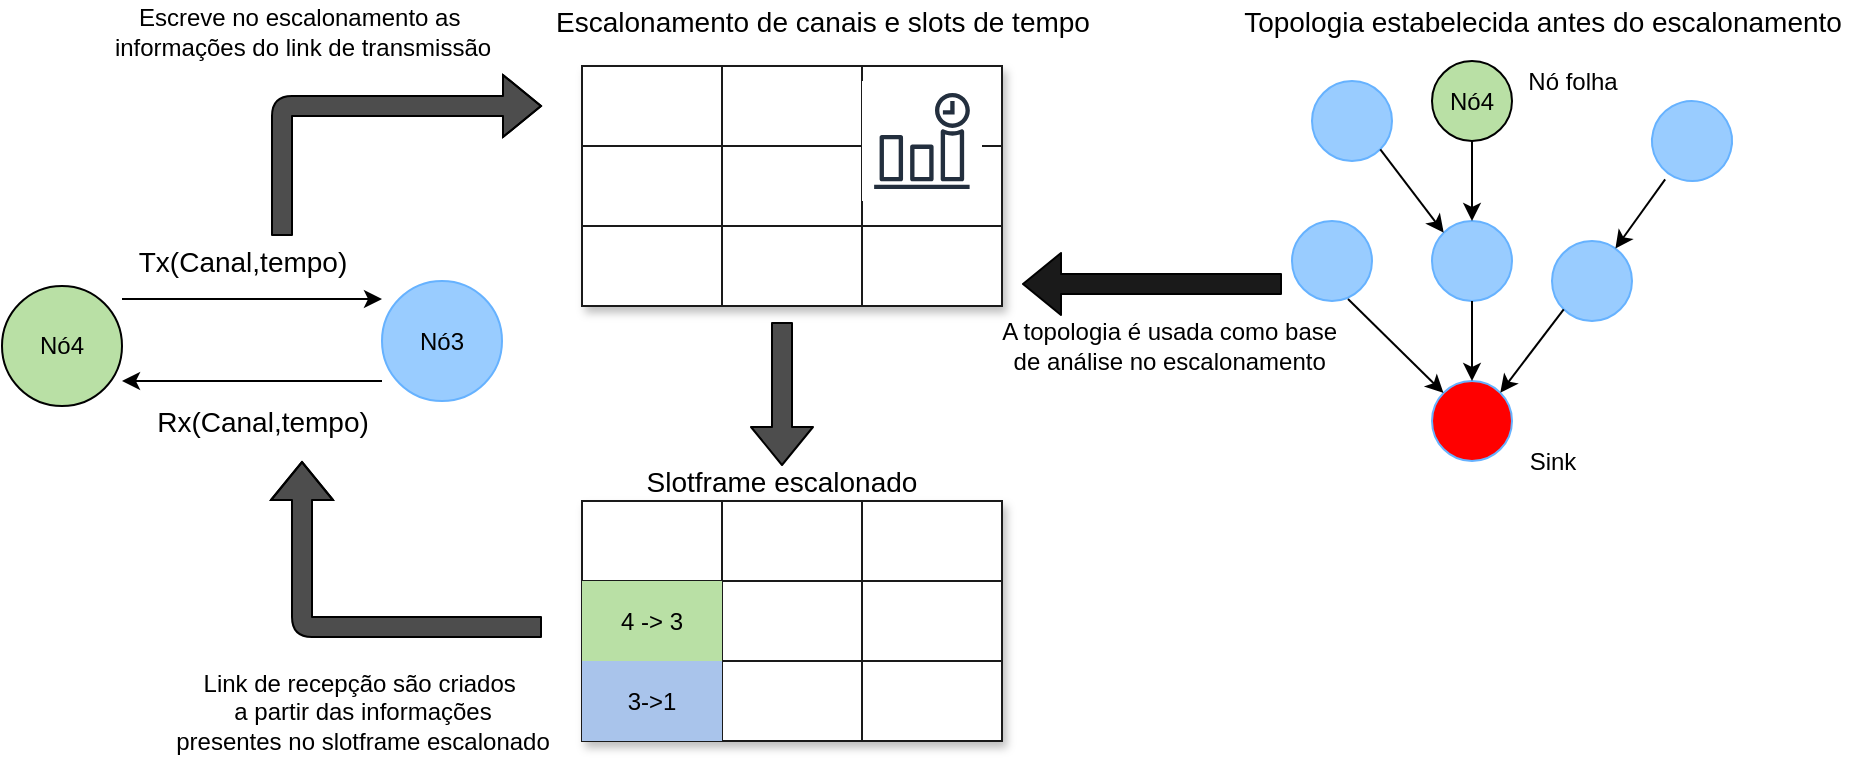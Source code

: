 <mxfile version="14.5.0" type="github"><diagram id="JNzp1-i2sXnSFMthLjee" name="Page-1"><mxGraphModel dx="1026" dy="1646" grid="1" gridSize="10" guides="1" tooltips="1" connect="1" arrows="1" fold="1" page="1" pageScale="1" pageWidth="850" pageHeight="1100" math="0" shadow="0"><root><mxCell id="0"/><mxCell id="1" parent="0"/><mxCell id="tU-GLA4lSbvQyKBPeBxB-1" value="Nó4" style="ellipse;whiteSpace=wrap;html=1;aspect=fixed;fillColor=#B9E0A5;" vertex="1" parent="1"><mxGeometry x="60" y="110" width="60" height="60" as="geometry"/></mxCell><mxCell id="tU-GLA4lSbvQyKBPeBxB-7" value="" style="endArrow=classic;html=1;fillColor=#FFFFFF;" edge="1" parent="1"><mxGeometry width="50" height="50" relative="1" as="geometry"><mxPoint x="120" y="116.5" as="sourcePoint"/><mxPoint x="250" y="116.5" as="targetPoint"/></mxGeometry></mxCell><mxCell id="tU-GLA4lSbvQyKBPeBxB-34" value="&lt;font style=&quot;font-size: 14px&quot;&gt;Tx(Canal,tempo)&lt;/font&gt;" style="text;html=1;align=center;verticalAlign=middle;resizable=0;points=[];autosize=1;" vertex="1" parent="1"><mxGeometry x="120" y="87.5" width="120" height="20" as="geometry"/></mxCell><mxCell id="tU-GLA4lSbvQyKBPeBxB-35" value="" style="endArrow=classic;html=1;fillColor=#FFFFFF;entryX=1;entryY=0.833;entryDx=0;entryDy=0;entryPerimeter=0;" edge="1" parent="1"><mxGeometry width="50" height="50" relative="1" as="geometry"><mxPoint x="250" y="157.5" as="sourcePoint"/><mxPoint x="120" y="157.48" as="targetPoint"/></mxGeometry></mxCell><mxCell id="tU-GLA4lSbvQyKBPeBxB-37" value="&lt;font style=&quot;font-size: 14px&quot;&gt;Rx(Canal,tempo)&lt;/font&gt;" style="text;html=1;align=center;verticalAlign=middle;resizable=0;points=[];autosize=1;" vertex="1" parent="1"><mxGeometry x="130" y="167.5" width="120" height="20" as="geometry"/></mxCell><mxCell id="tU-GLA4lSbvQyKBPeBxB-38" value="&lt;font style=&quot;font-size: 14px&quot;&gt;Slotframe escalonado&lt;/font&gt;" style="text;html=1;strokeColor=none;fillColor=none;align=center;verticalAlign=middle;whiteSpace=wrap;rounded=0;" vertex="1" parent="1"><mxGeometry x="375" y="197.5" width="150" height="20" as="geometry"/></mxCell><mxCell id="tU-GLA4lSbvQyKBPeBxB-39" value="" style="ellipse;whiteSpace=wrap;html=1;aspect=fixed;fillColor=#99CCFF;strokeColor=#66B2FF;" vertex="1" parent="1"><mxGeometry x="715" y="7.5" width="40" height="40" as="geometry"/></mxCell><mxCell id="tU-GLA4lSbvQyKBPeBxB-40" value="" style="ellipse;whiteSpace=wrap;html=1;aspect=fixed;fillColor=#99CCFF;strokeColor=#66B2FF;rotation=15;" vertex="1" parent="1"><mxGeometry x="885" y="17.5" width="40" height="40" as="geometry"/></mxCell><mxCell id="tU-GLA4lSbvQyKBPeBxB-41" value="" style="ellipse;whiteSpace=wrap;html=1;aspect=fixed;fillColor=#99CCFF;strokeColor=#66B2FF;" vertex="1" parent="1"><mxGeometry x="775" y="77.5" width="40" height="40" as="geometry"/></mxCell><mxCell id="tU-GLA4lSbvQyKBPeBxB-42" value="" style="ellipse;whiteSpace=wrap;html=1;aspect=fixed;fillColor=#99CCFF;strokeColor=#66B2FF;" vertex="1" parent="1"><mxGeometry x="705" y="77.5" width="40" height="40" as="geometry"/></mxCell><mxCell id="tU-GLA4lSbvQyKBPeBxB-43" value="" style="ellipse;whiteSpace=wrap;html=1;aspect=fixed;fillColor=#99CCFF;strokeColor=#66B2FF;" vertex="1" parent="1"><mxGeometry x="835" y="87.5" width="40" height="40" as="geometry"/></mxCell><mxCell id="tU-GLA4lSbvQyKBPeBxB-44" value="" style="ellipse;whiteSpace=wrap;html=1;aspect=fixed;fillColor=#FF0000;strokeColor=#66B2FF;" vertex="1" parent="1"><mxGeometry x="775" y="157.5" width="40" height="40" as="geometry"/></mxCell><mxCell id="tU-GLA4lSbvQyKBPeBxB-47" value="" style="endArrow=classic;html=1;fillColor=#FFFFFF;exitX=0.7;exitY=0.975;exitDx=0;exitDy=0;exitPerimeter=0;" edge="1" parent="1" source="tU-GLA4lSbvQyKBPeBxB-42" target="tU-GLA4lSbvQyKBPeBxB-44"><mxGeometry width="50" height="50" relative="1" as="geometry"><mxPoint x="715" y="187.52" as="sourcePoint"/><mxPoint x="585" y="187.5" as="targetPoint"/></mxGeometry></mxCell><mxCell id="tU-GLA4lSbvQyKBPeBxB-48" value="" style="endArrow=classic;html=1;fillColor=#FFFFFF;exitX=1;exitY=1;exitDx=0;exitDy=0;entryX=0;entryY=0;entryDx=0;entryDy=0;" edge="1" parent="1" source="tU-GLA4lSbvQyKBPeBxB-39" target="tU-GLA4lSbvQyKBPeBxB-41"><mxGeometry width="50" height="50" relative="1" as="geometry"><mxPoint x="745" y="27.5" as="sourcePoint"/><mxPoint x="775" y="75.5" as="targetPoint"/></mxGeometry></mxCell><mxCell id="tU-GLA4lSbvQyKBPeBxB-49" value="" style="endArrow=classic;html=1;fillColor=#FFFFFF;exitX=0.5;exitY=1;exitDx=0;exitDy=0;entryX=0.5;entryY=0;entryDx=0;entryDy=0;" edge="1" parent="1" source="tU-GLA4lSbvQyKBPeBxB-41" target="tU-GLA4lSbvQyKBPeBxB-44"><mxGeometry width="50" height="50" relative="1" as="geometry"><mxPoint x="759.142" y="41.642" as="sourcePoint"/><mxPoint x="795" y="85.5" as="targetPoint"/></mxGeometry></mxCell><mxCell id="tU-GLA4lSbvQyKBPeBxB-50" value="" style="endArrow=classic;html=1;fillColor=#FFFFFF;exitX=0;exitY=1;exitDx=0;exitDy=0;entryX=1;entryY=0;entryDx=0;entryDy=0;" edge="1" parent="1" source="tU-GLA4lSbvQyKBPeBxB-43" target="tU-GLA4lSbvQyKBPeBxB-44"><mxGeometry width="50" height="50" relative="1" as="geometry"><mxPoint x="769.142" y="51.642" as="sourcePoint"/><mxPoint x="805" y="95.5" as="targetPoint"/></mxGeometry></mxCell><mxCell id="tU-GLA4lSbvQyKBPeBxB-51" value="" style="endArrow=classic;html=1;fillColor=#FFFFFF;exitX=0.5;exitY=1;exitDx=0;exitDy=0;entryX=0.5;entryY=0;entryDx=0;entryDy=0;" edge="1" parent="1" target="tU-GLA4lSbvQyKBPeBxB-41"><mxGeometry width="50" height="50" relative="1" as="geometry"><mxPoint x="795" y="37.5" as="sourcePoint"/><mxPoint x="815" y="105.5" as="targetPoint"/></mxGeometry></mxCell><mxCell id="tU-GLA4lSbvQyKBPeBxB-52" value="" style="endArrow=classic;html=1;fillColor=#FFFFFF;exitX=0.3;exitY=1.05;exitDx=0;exitDy=0;exitPerimeter=0;" edge="1" parent="1" source="tU-GLA4lSbvQyKBPeBxB-40" target="tU-GLA4lSbvQyKBPeBxB-43"><mxGeometry width="50" height="50" relative="1" as="geometry"><mxPoint x="881" y="41.5" as="sourcePoint"/><mxPoint x="825" y="115.5" as="targetPoint"/></mxGeometry></mxCell><mxCell id="tU-GLA4lSbvQyKBPeBxB-53" value="Sink" style="text;html=1;align=center;verticalAlign=middle;resizable=0;points=[];autosize=1;" vertex="1" parent="1"><mxGeometry x="815" y="187.5" width="40" height="20" as="geometry"/></mxCell><mxCell id="tU-GLA4lSbvQyKBPeBxB-54" value="Nó4" style="ellipse;whiteSpace=wrap;html=1;aspect=fixed;fillColor=#B9E0A5;" vertex="1" parent="1"><mxGeometry x="775" y="-2.5" width="40" height="40" as="geometry"/></mxCell><mxCell id="tU-GLA4lSbvQyKBPeBxB-56" value="Nó3" style="ellipse;whiteSpace=wrap;html=1;aspect=fixed;fillColor=#99CCFF;strokeColor=#66B2FF;" vertex="1" parent="1"><mxGeometry x="250" y="107.5" width="60" height="60" as="geometry"/></mxCell><mxCell id="tU-GLA4lSbvQyKBPeBxB-57" value="&lt;font style=&quot;font-size: 14px&quot;&gt;Topologia estabelecida antes do escalonamento&lt;/font&gt;" style="text;html=1;align=center;verticalAlign=middle;resizable=0;points=[];autosize=1;" vertex="1" parent="1"><mxGeometry x="675" y="-32.5" width="310" height="20" as="geometry"/></mxCell><mxCell id="tU-GLA4lSbvQyKBPeBxB-60" value="" style="shape=flexArrow;endArrow=classic;html=1;fillColor=#4D4D4D;" edge="1" parent="1"><mxGeometry width="50" height="50" relative="1" as="geometry"><mxPoint x="200" y="85" as="sourcePoint"/><mxPoint x="330" y="20" as="targetPoint"/><Array as="points"><mxPoint x="200" y="20"/></Array></mxGeometry></mxCell><mxCell id="tU-GLA4lSbvQyKBPeBxB-61" value="" style="shape=flexArrow;endArrow=classic;html=1;fillColor=#1A1A1A;" edge="1" parent="1"><mxGeometry width="50" height="50" relative="1" as="geometry"><mxPoint x="700" y="109" as="sourcePoint"/><mxPoint x="570" y="109" as="targetPoint"/><Array as="points"/></mxGeometry></mxCell><mxCell id="tU-GLA4lSbvQyKBPeBxB-63" value="" style="shape=flexArrow;endArrow=classic;html=1;fillColor=#4D4D4D;" edge="1" parent="1"><mxGeometry width="50" height="50" relative="1" as="geometry"><mxPoint x="330" y="280.5" as="sourcePoint"/><mxPoint x="210" y="197.5" as="targetPoint"/><Array as="points"><mxPoint x="210" y="280.5"/></Array></mxGeometry></mxCell><mxCell id="tU-GLA4lSbvQyKBPeBxB-64" value="Escreve no escalonamento as&amp;nbsp; &lt;br&gt;informações do link de transmissão" style="text;html=1;align=center;verticalAlign=middle;resizable=0;points=[];autosize=1;" vertex="1" parent="1"><mxGeometry x="110" y="-32.5" width="200" height="30" as="geometry"/></mxCell><mxCell id="tU-GLA4lSbvQyKBPeBxB-65" value="A topologia é usada como base&amp;nbsp; &lt;br&gt;de análise no escalonamento&amp;nbsp;" style="text;html=1;align=center;verticalAlign=middle;resizable=0;points=[];autosize=1;" vertex="1" parent="1"><mxGeometry x="550" y="125" width="190" height="30" as="geometry"/></mxCell><mxCell id="tU-GLA4lSbvQyKBPeBxB-66" value="Link de recepção são criados&amp;nbsp;&lt;br&gt;&amp;nbsp;a partir das informações&amp;nbsp; &lt;br&gt;presentes no slotframe escalonado" style="text;html=1;align=center;verticalAlign=middle;resizable=0;points=[];autosize=1;" vertex="1" parent="1"><mxGeometry x="140" y="297.5" width="200" height="50" as="geometry"/></mxCell><mxCell id="tU-GLA4lSbvQyKBPeBxB-67" value="Nó folha" style="text;html=1;align=center;verticalAlign=middle;resizable=0;points=[];autosize=1;" vertex="1" parent="1"><mxGeometry x="815" y="-2.5" width="60" height="20" as="geometry"/></mxCell><mxCell id="tU-GLA4lSbvQyKBPeBxB-71" value="" style="shape=table;html=1;whiteSpace=wrap;startSize=0;container=1;collapsible=0;childLayout=tableLayout;strokeColor=#1A1A1A;fillColor=#FFFFFF;shadow=1;" vertex="1" parent="1"><mxGeometry x="350" width="210" height="120" as="geometry"/></mxCell><mxCell id="tU-GLA4lSbvQyKBPeBxB-72" value="" style="shape=partialRectangle;html=1;whiteSpace=wrap;collapsible=0;dropTarget=0;pointerEvents=0;fillColor=none;top=0;left=0;bottom=0;right=0;points=[[0,0.5],[1,0.5]];portConstraint=eastwest;" vertex="1" parent="tU-GLA4lSbvQyKBPeBxB-71"><mxGeometry width="210" height="40" as="geometry"/></mxCell><mxCell id="tU-GLA4lSbvQyKBPeBxB-73" value="" style="shape=partialRectangle;html=1;whiteSpace=wrap;connectable=0;fillColor=none;top=0;left=0;bottom=0;right=0;overflow=hidden;" vertex="1" parent="tU-GLA4lSbvQyKBPeBxB-72"><mxGeometry width="70" height="40" as="geometry"/></mxCell><mxCell id="tU-GLA4lSbvQyKBPeBxB-74" value="" style="shape=partialRectangle;html=1;whiteSpace=wrap;connectable=0;fillColor=none;top=0;left=0;bottom=0;right=0;overflow=hidden;" vertex="1" parent="tU-GLA4lSbvQyKBPeBxB-72"><mxGeometry x="70" width="70" height="40" as="geometry"/></mxCell><mxCell id="tU-GLA4lSbvQyKBPeBxB-75" value="" style="shape=partialRectangle;html=1;whiteSpace=wrap;connectable=0;fillColor=none;top=0;left=0;bottom=0;right=0;overflow=hidden;" vertex="1" parent="tU-GLA4lSbvQyKBPeBxB-72"><mxGeometry x="140" width="70" height="40" as="geometry"/></mxCell><mxCell id="tU-GLA4lSbvQyKBPeBxB-76" value="" style="shape=partialRectangle;html=1;whiteSpace=wrap;collapsible=0;dropTarget=0;pointerEvents=0;fillColor=none;top=0;left=0;bottom=0;right=0;points=[[0,0.5],[1,0.5]];portConstraint=eastwest;" vertex="1" parent="tU-GLA4lSbvQyKBPeBxB-71"><mxGeometry y="40" width="210" height="40" as="geometry"/></mxCell><mxCell id="tU-GLA4lSbvQyKBPeBxB-77" value="" style="shape=partialRectangle;html=1;whiteSpace=wrap;connectable=0;fillColor=none;top=0;left=0;bottom=0;right=0;overflow=hidden;" vertex="1" parent="tU-GLA4lSbvQyKBPeBxB-76"><mxGeometry width="70" height="40" as="geometry"/></mxCell><mxCell id="tU-GLA4lSbvQyKBPeBxB-78" value="" style="shape=partialRectangle;html=1;whiteSpace=wrap;connectable=0;fillColor=none;top=0;left=0;bottom=0;right=0;overflow=hidden;" vertex="1" parent="tU-GLA4lSbvQyKBPeBxB-76"><mxGeometry x="70" width="70" height="40" as="geometry"/></mxCell><mxCell id="tU-GLA4lSbvQyKBPeBxB-79" value="" style="shape=partialRectangle;html=1;whiteSpace=wrap;connectable=0;fillColor=none;top=0;left=0;bottom=0;right=0;overflow=hidden;" vertex="1" parent="tU-GLA4lSbvQyKBPeBxB-76"><mxGeometry x="140" width="70" height="40" as="geometry"/></mxCell><mxCell id="tU-GLA4lSbvQyKBPeBxB-80" value="" style="shape=partialRectangle;html=1;whiteSpace=wrap;collapsible=0;dropTarget=0;pointerEvents=0;fillColor=none;top=0;left=0;bottom=0;right=0;points=[[0,0.5],[1,0.5]];portConstraint=eastwest;" vertex="1" parent="tU-GLA4lSbvQyKBPeBxB-71"><mxGeometry y="80" width="210" height="40" as="geometry"/></mxCell><mxCell id="tU-GLA4lSbvQyKBPeBxB-81" value="" style="shape=partialRectangle;html=1;whiteSpace=wrap;connectable=0;fillColor=none;top=0;left=0;bottom=0;right=0;overflow=hidden;" vertex="1" parent="tU-GLA4lSbvQyKBPeBxB-80"><mxGeometry width="70" height="40" as="geometry"/></mxCell><mxCell id="tU-GLA4lSbvQyKBPeBxB-82" value="" style="shape=partialRectangle;html=1;whiteSpace=wrap;connectable=0;fillColor=none;top=0;left=0;bottom=0;right=0;overflow=hidden;" vertex="1" parent="tU-GLA4lSbvQyKBPeBxB-80"><mxGeometry x="70" width="70" height="40" as="geometry"/></mxCell><mxCell id="tU-GLA4lSbvQyKBPeBxB-83" value="" style="shape=partialRectangle;html=1;whiteSpace=wrap;connectable=0;fillColor=none;top=0;left=0;bottom=0;right=0;overflow=hidden;" vertex="1" parent="tU-GLA4lSbvQyKBPeBxB-80"><mxGeometry x="140" width="70" height="40" as="geometry"/></mxCell><mxCell id="tU-GLA4lSbvQyKBPeBxB-85" value="" style="shape=table;html=1;whiteSpace=wrap;startSize=0;container=1;collapsible=0;childLayout=tableLayout;strokeColor=#1A1A1A;fillColor=#FFFFFF;shadow=1;" vertex="1" parent="1"><mxGeometry x="350" y="217.5" width="210" height="120" as="geometry"/></mxCell><mxCell id="tU-GLA4lSbvQyKBPeBxB-86" value="" style="shape=partialRectangle;html=1;whiteSpace=wrap;collapsible=0;dropTarget=0;pointerEvents=0;fillColor=none;top=0;left=0;bottom=0;right=0;points=[[0,0.5],[1,0.5]];portConstraint=eastwest;" vertex="1" parent="tU-GLA4lSbvQyKBPeBxB-85"><mxGeometry width="210" height="40" as="geometry"/></mxCell><mxCell id="tU-GLA4lSbvQyKBPeBxB-87" value="" style="shape=partialRectangle;html=1;whiteSpace=wrap;connectable=0;fillColor=none;top=0;left=0;bottom=0;right=0;overflow=hidden;" vertex="1" parent="tU-GLA4lSbvQyKBPeBxB-86"><mxGeometry width="70" height="40" as="geometry"/></mxCell><mxCell id="tU-GLA4lSbvQyKBPeBxB-88" value="" style="shape=partialRectangle;html=1;whiteSpace=wrap;connectable=0;fillColor=none;top=0;left=0;bottom=0;right=0;overflow=hidden;" vertex="1" parent="tU-GLA4lSbvQyKBPeBxB-86"><mxGeometry x="70" width="70" height="40" as="geometry"/></mxCell><mxCell id="tU-GLA4lSbvQyKBPeBxB-89" value="" style="shape=partialRectangle;html=1;whiteSpace=wrap;connectable=0;fillColor=none;top=0;left=0;bottom=0;right=0;overflow=hidden;" vertex="1" parent="tU-GLA4lSbvQyKBPeBxB-86"><mxGeometry x="140" width="70" height="40" as="geometry"/></mxCell><mxCell id="tU-GLA4lSbvQyKBPeBxB-90" value="" style="shape=partialRectangle;html=1;whiteSpace=wrap;collapsible=0;dropTarget=0;pointerEvents=0;fillColor=none;top=0;left=0;bottom=0;right=0;points=[[0,0.5],[1,0.5]];portConstraint=eastwest;" vertex="1" parent="tU-GLA4lSbvQyKBPeBxB-85"><mxGeometry y="40" width="210" height="40" as="geometry"/></mxCell><mxCell id="tU-GLA4lSbvQyKBPeBxB-91" value="&lt;span&gt;4 -&amp;gt; 3&lt;/span&gt;" style="shape=partialRectangle;html=1;whiteSpace=wrap;connectable=0;fillColor=#B9E0A5;top=0;left=0;bottom=0;right=0;overflow=hidden;" vertex="1" parent="tU-GLA4lSbvQyKBPeBxB-90"><mxGeometry width="70" height="40" as="geometry"/></mxCell><mxCell id="tU-GLA4lSbvQyKBPeBxB-92" value="" style="shape=partialRectangle;html=1;whiteSpace=wrap;connectable=0;fillColor=none;top=0;left=0;bottom=0;right=0;overflow=hidden;" vertex="1" parent="tU-GLA4lSbvQyKBPeBxB-90"><mxGeometry x="70" width="70" height="40" as="geometry"/></mxCell><mxCell id="tU-GLA4lSbvQyKBPeBxB-93" value="" style="shape=partialRectangle;html=1;whiteSpace=wrap;connectable=0;fillColor=none;top=0;left=0;bottom=0;right=0;overflow=hidden;" vertex="1" parent="tU-GLA4lSbvQyKBPeBxB-90"><mxGeometry x="140" width="70" height="40" as="geometry"/></mxCell><mxCell id="tU-GLA4lSbvQyKBPeBxB-94" value="" style="shape=partialRectangle;html=1;whiteSpace=wrap;collapsible=0;dropTarget=0;pointerEvents=0;fillColor=none;top=0;left=0;bottom=0;right=0;points=[[0,0.5],[1,0.5]];portConstraint=eastwest;" vertex="1" parent="tU-GLA4lSbvQyKBPeBxB-85"><mxGeometry y="80" width="210" height="40" as="geometry"/></mxCell><mxCell id="tU-GLA4lSbvQyKBPeBxB-95" value="3-&amp;gt;1" style="shape=partialRectangle;html=1;whiteSpace=wrap;connectable=0;fillColor=#A9C4EB;top=0;left=0;bottom=0;right=0;overflow=hidden;" vertex="1" parent="tU-GLA4lSbvQyKBPeBxB-94"><mxGeometry width="70" height="40" as="geometry"/></mxCell><mxCell id="tU-GLA4lSbvQyKBPeBxB-96" value="" style="shape=partialRectangle;html=1;whiteSpace=wrap;connectable=0;fillColor=none;top=0;left=0;bottom=0;right=0;overflow=hidden;" vertex="1" parent="tU-GLA4lSbvQyKBPeBxB-94"><mxGeometry x="70" width="70" height="40" as="geometry"/></mxCell><mxCell id="tU-GLA4lSbvQyKBPeBxB-97" value="" style="shape=partialRectangle;html=1;whiteSpace=wrap;connectable=0;fillColor=none;top=0;left=0;bottom=0;right=0;overflow=hidden;" vertex="1" parent="tU-GLA4lSbvQyKBPeBxB-94"><mxGeometry x="140" width="70" height="40" as="geometry"/></mxCell><mxCell id="tU-GLA4lSbvQyKBPeBxB-99" value="" style="outlineConnect=0;fontColor=#232F3E;gradientColor=none;strokeColor=#232F3E;fillColor=#ffffff;dashed=0;verticalLabelPosition=bottom;verticalAlign=top;align=center;html=1;fontSize=12;fontStyle=0;aspect=fixed;shape=mxgraph.aws4.resourceIcon;resIcon=mxgraph.aws4.event_time_based;" vertex="1" parent="1"><mxGeometry x="490" y="7.5" width="60" height="60" as="geometry"/></mxCell><mxCell id="tU-GLA4lSbvQyKBPeBxB-100" value="&lt;font style=&quot;font-size: 14px&quot;&gt;Escalonamento de canais e slots de tempo&lt;/font&gt;" style="text;html=1;align=center;verticalAlign=middle;resizable=0;points=[];autosize=1;" vertex="1" parent="1"><mxGeometry x="330" y="-32.5" width="280" height="20" as="geometry"/></mxCell><mxCell id="tU-GLA4lSbvQyKBPeBxB-101" value="" style="shape=flexArrow;endArrow=classic;html=1;fillColor=#4D4D4D;" edge="1" parent="1"><mxGeometry width="50" height="50" relative="1" as="geometry"><mxPoint x="450" y="128" as="sourcePoint"/><mxPoint x="450" y="200" as="targetPoint"/></mxGeometry></mxCell></root></mxGraphModel></diagram></mxfile>